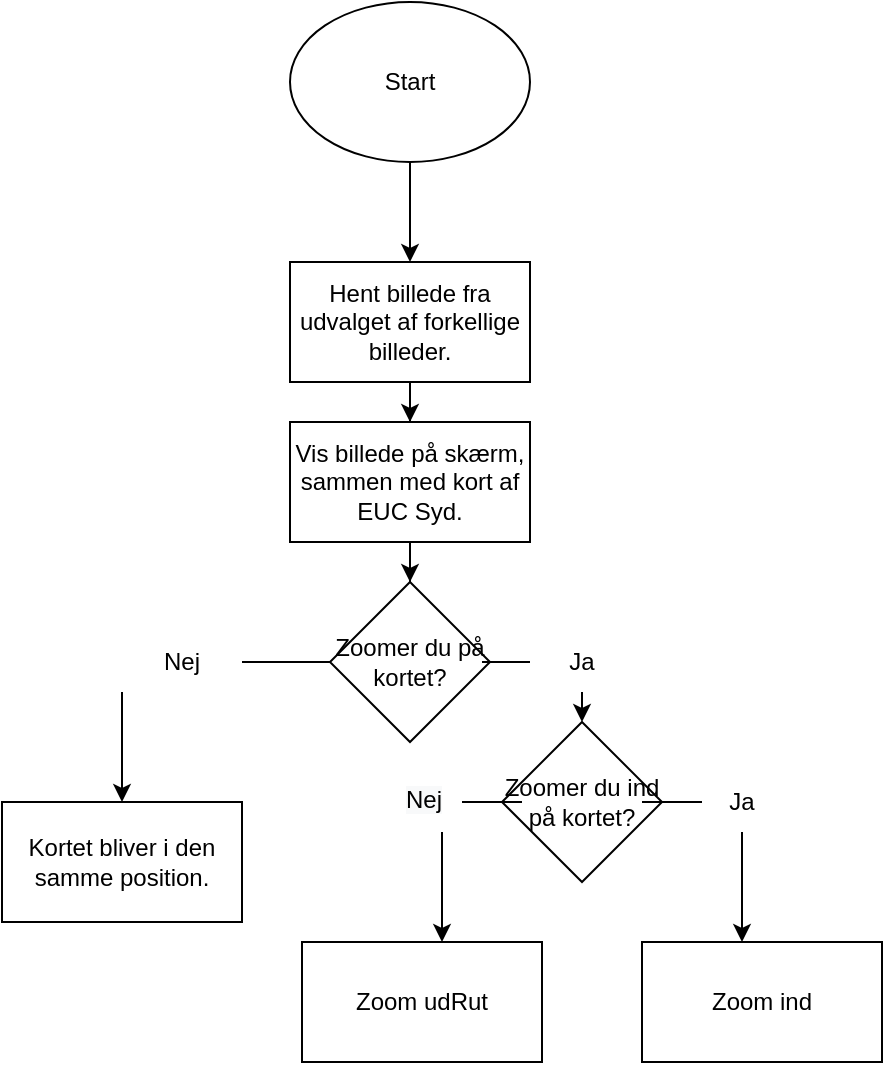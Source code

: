 <mxfile version="16.6.5" type="github">
  <diagram id="pYFVfRb3NWyNcNGSS175" name="Page-1">
    <mxGraphModel dx="1022" dy="441" grid="1" gridSize="10" guides="1" tooltips="1" connect="1" arrows="1" fold="1" page="1" pageScale="1" pageWidth="827" pageHeight="1169" math="0" shadow="0">
      <root>
        <mxCell id="0" />
        <mxCell id="1" parent="0" />
        <mxCell id="oEbrAgYx0rbv4vzxx77d-3" value="" style="edgeStyle=orthogonalEdgeStyle;rounded=0;orthogonalLoop=1;jettySize=auto;html=1;" edge="1" parent="1" source="oEbrAgYx0rbv4vzxx77d-1" target="oEbrAgYx0rbv4vzxx77d-2">
          <mxGeometry relative="1" as="geometry" />
        </mxCell>
        <mxCell id="oEbrAgYx0rbv4vzxx77d-1" value="Start" style="ellipse;whiteSpace=wrap;html=1;" vertex="1" parent="1">
          <mxGeometry x="354" y="20" width="120" height="80" as="geometry" />
        </mxCell>
        <mxCell id="oEbrAgYx0rbv4vzxx77d-6" value="" style="edgeStyle=orthogonalEdgeStyle;rounded=0;orthogonalLoop=1;jettySize=auto;html=1;" edge="1" parent="1" source="oEbrAgYx0rbv4vzxx77d-2" target="oEbrAgYx0rbv4vzxx77d-5">
          <mxGeometry relative="1" as="geometry" />
        </mxCell>
        <mxCell id="oEbrAgYx0rbv4vzxx77d-2" value="Hent billede fra udvalget af forkellige billeder." style="whiteSpace=wrap;html=1;" vertex="1" parent="1">
          <mxGeometry x="354" y="150" width="120" height="60" as="geometry" />
        </mxCell>
        <mxCell id="oEbrAgYx0rbv4vzxx77d-10" value="" style="edgeStyle=orthogonalEdgeStyle;rounded=0;orthogonalLoop=1;jettySize=auto;html=1;" edge="1" parent="1" source="oEbrAgYx0rbv4vzxx77d-5" target="oEbrAgYx0rbv4vzxx77d-9">
          <mxGeometry relative="1" as="geometry" />
        </mxCell>
        <mxCell id="oEbrAgYx0rbv4vzxx77d-5" value="Vis billede på skærm, sammen med kort af EUC Syd." style="whiteSpace=wrap;html=1;" vertex="1" parent="1">
          <mxGeometry x="354" y="230" width="120" height="60" as="geometry" />
        </mxCell>
        <mxCell id="oEbrAgYx0rbv4vzxx77d-12" value="" style="edgeStyle=orthogonalEdgeStyle;rounded=0;orthogonalLoop=1;jettySize=auto;html=1;startArrow=none;" edge="1" parent="1" source="oEbrAgYx0rbv4vzxx77d-15" target="oEbrAgYx0rbv4vzxx77d-11">
          <mxGeometry relative="1" as="geometry">
            <Array as="points">
              <mxPoint x="270" y="380" />
              <mxPoint x="270" y="380" />
            </Array>
          </mxGeometry>
        </mxCell>
        <mxCell id="oEbrAgYx0rbv4vzxx77d-19" value="" style="edgeStyle=orthogonalEdgeStyle;rounded=0;orthogonalLoop=1;jettySize=auto;html=1;startArrow=none;" edge="1" parent="1" source="oEbrAgYx0rbv4vzxx77d-24" target="oEbrAgYx0rbv4vzxx77d-18">
          <mxGeometry relative="1" as="geometry">
            <Array as="points">
              <mxPoint x="530" y="350" />
            </Array>
          </mxGeometry>
        </mxCell>
        <mxCell id="oEbrAgYx0rbv4vzxx77d-9" value="Zoomer du på kortet?" style="rhombus;whiteSpace=wrap;html=1;" vertex="1" parent="1">
          <mxGeometry x="374" y="310" width="80" height="80" as="geometry" />
        </mxCell>
        <mxCell id="oEbrAgYx0rbv4vzxx77d-11" value="Kortet bliver i den samme position." style="whiteSpace=wrap;html=1;" vertex="1" parent="1">
          <mxGeometry x="210" y="420" width="120" height="60" as="geometry" />
        </mxCell>
        <mxCell id="oEbrAgYx0rbv4vzxx77d-15" value="Nej" style="text;html=1;strokeColor=none;fillColor=none;align=center;verticalAlign=middle;whiteSpace=wrap;rounded=0;" vertex="1" parent="1">
          <mxGeometry x="270" y="335" width="60" height="30" as="geometry" />
        </mxCell>
        <mxCell id="oEbrAgYx0rbv4vzxx77d-17" value="" style="edgeStyle=orthogonalEdgeStyle;rounded=0;orthogonalLoop=1;jettySize=auto;html=1;endArrow=none;" edge="1" parent="1" source="oEbrAgYx0rbv4vzxx77d-9" target="oEbrAgYx0rbv4vzxx77d-15">
          <mxGeometry relative="1" as="geometry">
            <mxPoint x="374" y="350" as="sourcePoint" />
            <mxPoint x="270" y="420" as="targetPoint" />
          </mxGeometry>
        </mxCell>
        <mxCell id="oEbrAgYx0rbv4vzxx77d-21" value="" style="edgeStyle=orthogonalEdgeStyle;rounded=0;orthogonalLoop=1;jettySize=auto;html=1;startArrow=none;" edge="1" parent="1" source="oEbrAgYx0rbv4vzxx77d-27" target="oEbrAgYx0rbv4vzxx77d-20">
          <mxGeometry relative="1" as="geometry">
            <Array as="points">
              <mxPoint x="590" y="420" />
            </Array>
          </mxGeometry>
        </mxCell>
        <mxCell id="oEbrAgYx0rbv4vzxx77d-23" value="" style="edgeStyle=orthogonalEdgeStyle;rounded=0;orthogonalLoop=1;jettySize=auto;html=1;startArrow=none;" edge="1" parent="1" source="oEbrAgYx0rbv4vzxx77d-29" target="oEbrAgYx0rbv4vzxx77d-22">
          <mxGeometry relative="1" as="geometry">
            <Array as="points">
              <mxPoint x="420" y="420" />
            </Array>
          </mxGeometry>
        </mxCell>
        <mxCell id="oEbrAgYx0rbv4vzxx77d-18" value="Zoomer du ind på kortet?" style="rhombus;whiteSpace=wrap;html=1;" vertex="1" parent="1">
          <mxGeometry x="460" y="380" width="80" height="80" as="geometry" />
        </mxCell>
        <mxCell id="oEbrAgYx0rbv4vzxx77d-20" value="Zoom ind" style="whiteSpace=wrap;html=1;" vertex="1" parent="1">
          <mxGeometry x="530" y="490" width="120" height="60" as="geometry" />
        </mxCell>
        <mxCell id="oEbrAgYx0rbv4vzxx77d-22" value="Zoom udRut" style="whiteSpace=wrap;html=1;" vertex="1" parent="1">
          <mxGeometry x="360" y="490" width="120" height="60" as="geometry" />
        </mxCell>
        <mxCell id="oEbrAgYx0rbv4vzxx77d-24" value="Ja" style="text;html=1;strokeColor=none;fillColor=none;align=center;verticalAlign=middle;whiteSpace=wrap;rounded=0;" vertex="1" parent="1">
          <mxGeometry x="470" y="335" width="60" height="30" as="geometry" />
        </mxCell>
        <mxCell id="oEbrAgYx0rbv4vzxx77d-26" value="" style="edgeStyle=orthogonalEdgeStyle;rounded=0;orthogonalLoop=1;jettySize=auto;html=1;endArrow=none;" edge="1" parent="1" source="oEbrAgYx0rbv4vzxx77d-9" target="oEbrAgYx0rbv4vzxx77d-24">
          <mxGeometry relative="1" as="geometry">
            <mxPoint x="454" y="350" as="sourcePoint" />
            <mxPoint x="530" y="365" as="targetPoint" />
            <Array as="points" />
          </mxGeometry>
        </mxCell>
        <mxCell id="oEbrAgYx0rbv4vzxx77d-27" value="Ja" style="text;html=1;strokeColor=none;fillColor=none;align=center;verticalAlign=middle;whiteSpace=wrap;rounded=0;" vertex="1" parent="1">
          <mxGeometry x="550" y="405" width="60" height="30" as="geometry" />
        </mxCell>
        <mxCell id="oEbrAgYx0rbv4vzxx77d-28" value="" style="edgeStyle=orthogonalEdgeStyle;rounded=0;orthogonalLoop=1;jettySize=auto;html=1;endArrow=none;" edge="1" parent="1" source="oEbrAgYx0rbv4vzxx77d-18" target="oEbrAgYx0rbv4vzxx77d-27">
          <mxGeometry relative="1" as="geometry">
            <mxPoint x="540" y="420" as="sourcePoint" />
            <mxPoint x="590" y="490" as="targetPoint" />
            <Array as="points" />
          </mxGeometry>
        </mxCell>
        <mxCell id="oEbrAgYx0rbv4vzxx77d-29" value="&lt;span style=&quot;color: rgb(0, 0, 0); font-family: helvetica; font-size: 12px; font-style: normal; font-weight: 400; letter-spacing: normal; text-align: center; text-indent: 0px; text-transform: none; word-spacing: 0px; background-color: rgb(248, 249, 250); display: inline; float: none;&quot;&gt;Nej&lt;/span&gt;" style="text;whiteSpace=wrap;html=1;" vertex="1" parent="1">
          <mxGeometry x="410" y="405" width="40" height="30" as="geometry" />
        </mxCell>
        <mxCell id="oEbrAgYx0rbv4vzxx77d-30" value="" style="edgeStyle=orthogonalEdgeStyle;rounded=0;orthogonalLoop=1;jettySize=auto;html=1;endArrow=none;" edge="1" parent="1" source="oEbrAgYx0rbv4vzxx77d-18" target="oEbrAgYx0rbv4vzxx77d-29">
          <mxGeometry relative="1" as="geometry">
            <mxPoint x="460" y="420" as="sourcePoint" />
            <mxPoint x="420" y="490" as="targetPoint" />
            <Array as="points" />
          </mxGeometry>
        </mxCell>
      </root>
    </mxGraphModel>
  </diagram>
</mxfile>
